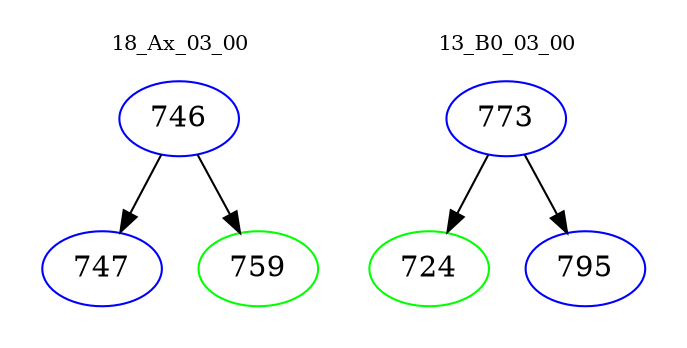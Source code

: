 digraph{
subgraph cluster_0 {
color = white
label = "18_Ax_03_00";
fontsize=10;
T0_746 [label="746", color="blue"]
T0_746 -> T0_747 [color="black"]
T0_747 [label="747", color="blue"]
T0_746 -> T0_759 [color="black"]
T0_759 [label="759", color="green"]
}
subgraph cluster_1 {
color = white
label = "13_B0_03_00";
fontsize=10;
T1_773 [label="773", color="blue"]
T1_773 -> T1_724 [color="black"]
T1_724 [label="724", color="green"]
T1_773 -> T1_795 [color="black"]
T1_795 [label="795", color="blue"]
}
}
